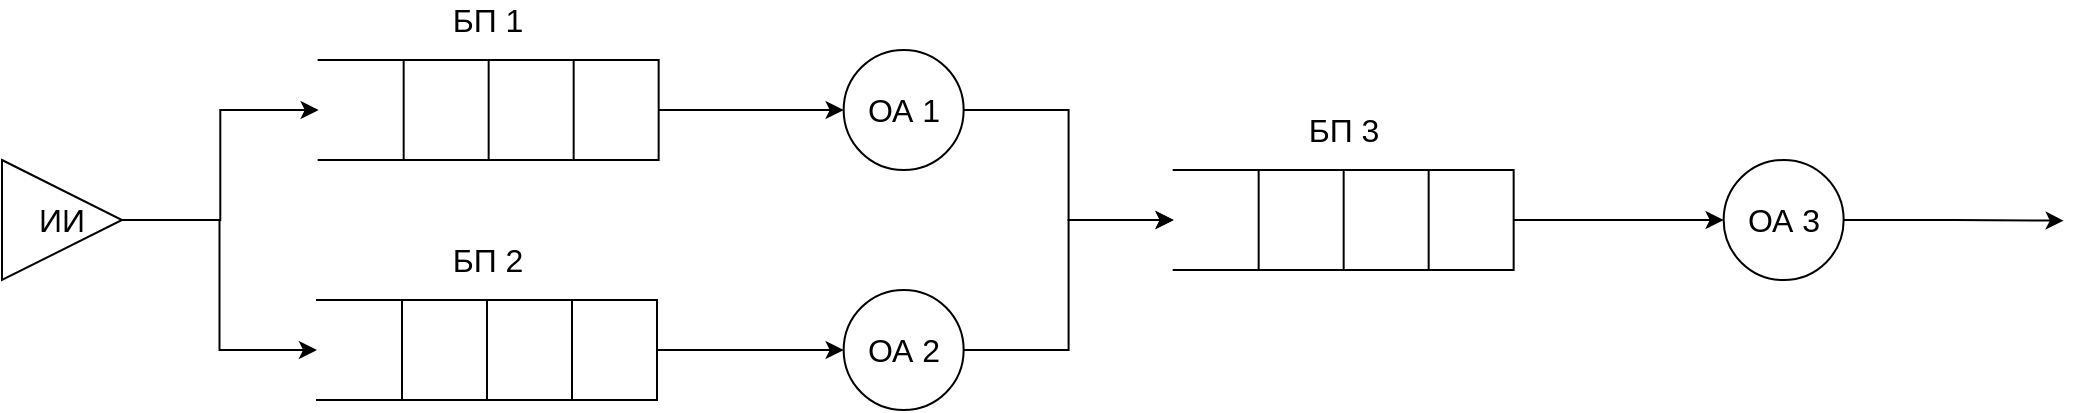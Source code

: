 <mxfile version="13.9.9" type="device"><diagram id="8PC1xuWAcHxXnuUrCFI7" name="Страница 1"><mxGraphModel dx="1303" dy="828" grid="1" gridSize="10" guides="1" tooltips="1" connect="1" arrows="1" fold="1" page="1" pageScale="1" pageWidth="1169" pageHeight="827" math="0" shadow="0"><root><mxCell id="0"/><mxCell id="1" parent="0"/><mxCell id="Jeb2mC2mxHh_x0cdhA1d-11" style="edgeStyle=orthogonalEdgeStyle;rounded=0;orthogonalLoop=1;jettySize=auto;html=1;exitX=1;exitY=0.5;exitDx=0;exitDy=0;entryX=0.5;entryY=0;entryDx=0;entryDy=0;" edge="1" parent="1" source="HBOt34XthYtTYKCNFwvY-1" target="Jeb2mC2mxHh_x0cdhA1d-1"><mxGeometry relative="1" as="geometry"/></mxCell><mxCell id="Jeb2mC2mxHh_x0cdhA1d-12" style="edgeStyle=orthogonalEdgeStyle;rounded=0;orthogonalLoop=1;jettySize=auto;html=1;exitX=1;exitY=0.5;exitDx=0;exitDy=0;entryX=0.5;entryY=0;entryDx=0;entryDy=0;" edge="1" parent="1" source="HBOt34XthYtTYKCNFwvY-1" target="Jeb2mC2mxHh_x0cdhA1d-6"><mxGeometry relative="1" as="geometry"/></mxCell><mxCell id="HBOt34XthYtTYKCNFwvY-1" value="ИИ" style="triangle;whiteSpace=wrap;html=1;fontSize=16;" parent="1" vertex="1"><mxGeometry x="50" y="225" width="60" height="60" as="geometry"/></mxCell><mxCell id="HBOt34XthYtTYKCNFwvY-21" style="edgeStyle=orthogonalEdgeStyle;rounded=0;orthogonalLoop=1;jettySize=auto;html=1;entryX=0;entryY=0.5;entryDx=0;entryDy=0;fontSize=16;exitX=0.5;exitY=1;exitDx=0;exitDy=0;" parent="1" source="Jeb2mC2mxHh_x0cdhA1d-1" target="HBOt34XthYtTYKCNFwvY-5" edge="1"><mxGeometry relative="1" as="geometry"><mxPoint x="390.83" y="230" as="sourcePoint"/></mxGeometry></mxCell><mxCell id="HBOt34XthYtTYKCNFwvY-22" style="edgeStyle=orthogonalEdgeStyle;rounded=0;orthogonalLoop=1;jettySize=auto;html=1;entryX=0;entryY=0.5;entryDx=0;entryDy=0;fontSize=16;exitX=0.5;exitY=1;exitDx=0;exitDy=0;" parent="1" source="Jeb2mC2mxHh_x0cdhA1d-6" target="HBOt34XthYtTYKCNFwvY-6" edge="1"><mxGeometry relative="1" as="geometry"><mxPoint x="400.83" y="350" as="sourcePoint"/></mxGeometry></mxCell><mxCell id="HBOt34XthYtTYKCNFwvY-24" style="edgeStyle=orthogonalEdgeStyle;rounded=0;orthogonalLoop=1;jettySize=auto;html=1;exitX=1;exitY=0.5;exitDx=0;exitDy=0;entryX=0.5;entryY=0;entryDx=0;entryDy=0;fontSize=16;" parent="1" source="HBOt34XthYtTYKCNFwvY-5" target="HBOt34XthYtTYKCNFwvY-8" edge="1"><mxGeometry relative="1" as="geometry"/></mxCell><mxCell id="HBOt34XthYtTYKCNFwvY-5" value="ОА 1" style="ellipse;whiteSpace=wrap;html=1;aspect=fixed;fontSize=16;" parent="1" vertex="1"><mxGeometry x="470.83" y="170" width="60" height="60" as="geometry"/></mxCell><mxCell id="HBOt34XthYtTYKCNFwvY-26" style="edgeStyle=orthogonalEdgeStyle;rounded=0;orthogonalLoop=1;jettySize=auto;html=1;exitX=1;exitY=0.5;exitDx=0;exitDy=0;entryX=0.5;entryY=0;entryDx=0;entryDy=0;fontSize=16;" parent="1" source="HBOt34XthYtTYKCNFwvY-6" target="HBOt34XthYtTYKCNFwvY-8" edge="1"><mxGeometry relative="1" as="geometry"/></mxCell><mxCell id="HBOt34XthYtTYKCNFwvY-6" value="ОА 2" style="ellipse;whiteSpace=wrap;html=1;aspect=fixed;fontSize=16;" parent="1" vertex="1"><mxGeometry x="470.83" y="290" width="60" height="60" as="geometry"/></mxCell><mxCell id="HBOt34XthYtTYKCNFwvY-28" style="edgeStyle=orthogonalEdgeStyle;rounded=0;orthogonalLoop=1;jettySize=auto;html=1;exitX=0.5;exitY=1;exitDx=0;exitDy=0;entryX=0;entryY=0.5;entryDx=0;entryDy=0;fontSize=16;" parent="1" source="HBOt34XthYtTYKCNFwvY-8" target="HBOt34XthYtTYKCNFwvY-17" edge="1"><mxGeometry relative="1" as="geometry"/></mxCell><mxCell id="HBOt34XthYtTYKCNFwvY-8" value="" style="shape=partialRectangle;whiteSpace=wrap;html=1;bottom=1;right=1;left=1;top=0;fillColor=none;routingCenterX=-0.5;rotation=-90;" parent="1" vertex="1"><mxGeometry x="695.83" y="170" width="50" height="170" as="geometry"/></mxCell><mxCell id="HBOt34XthYtTYKCNFwvY-10" value="" style="endArrow=none;html=1;exitX=0;exitY=0.75;exitDx=0;exitDy=0;entryX=1;entryY=0.75;entryDx=0;entryDy=0;" parent="1" source="HBOt34XthYtTYKCNFwvY-8" target="HBOt34XthYtTYKCNFwvY-8" edge="1"><mxGeometry width="50" height="50" relative="1" as="geometry"><mxPoint x="730.83" y="265" as="sourcePoint"/><mxPoint x="780.83" y="215" as="targetPoint"/></mxGeometry></mxCell><mxCell id="HBOt34XthYtTYKCNFwvY-11" value="" style="endArrow=none;html=1;exitX=0;exitY=0.5;exitDx=0;exitDy=0;entryX=1;entryY=0.5;entryDx=0;entryDy=0;" parent="1" source="HBOt34XthYtTYKCNFwvY-8" target="HBOt34XthYtTYKCNFwvY-8" edge="1"><mxGeometry width="50" height="50" relative="1" as="geometry"><mxPoint x="695.83" y="345" as="sourcePoint"/><mxPoint x="695.83" y="295" as="targetPoint"/></mxGeometry></mxCell><mxCell id="HBOt34XthYtTYKCNFwvY-12" value="" style="endArrow=none;html=1;exitX=0;exitY=0.25;exitDx=0;exitDy=0;entryX=1;entryY=0.25;entryDx=0;entryDy=0;" parent="1" source="HBOt34XthYtTYKCNFwvY-8" target="HBOt34XthYtTYKCNFwvY-8" edge="1"><mxGeometry width="50" height="50" relative="1" as="geometry"><mxPoint x="650.83" y="345" as="sourcePoint"/><mxPoint x="650.83" y="295" as="targetPoint"/></mxGeometry></mxCell><mxCell id="HBOt34XthYtTYKCNFwvY-33" style="edgeStyle=orthogonalEdgeStyle;rounded=0;orthogonalLoop=1;jettySize=auto;html=1;exitX=1;exitY=0.5;exitDx=0;exitDy=0;endArrow=classic;endFill=1;fontSize=16;" parent="1" source="HBOt34XthYtTYKCNFwvY-17" edge="1"><mxGeometry relative="1" as="geometry"><mxPoint x="1080.83" y="255.333" as="targetPoint"/></mxGeometry></mxCell><mxCell id="HBOt34XthYtTYKCNFwvY-17" value="ОА 3" style="ellipse;whiteSpace=wrap;html=1;aspect=fixed;fontSize=16;" parent="1" vertex="1"><mxGeometry x="910.83" y="225" width="60" height="60" as="geometry"/></mxCell><mxCell id="HBOt34XthYtTYKCNFwvY-19" value="БП 3" style="text;html=1;strokeColor=none;fillColor=none;align=center;verticalAlign=middle;whiteSpace=wrap;rounded=0;fontSize=16;" parent="1" vertex="1"><mxGeometry x="700.83" y="200" width="40" height="20" as="geometry"/></mxCell><mxCell id="Jeb2mC2mxHh_x0cdhA1d-1" value="" style="shape=partialRectangle;whiteSpace=wrap;html=1;bottom=1;right=1;left=1;top=0;fillColor=none;routingCenterX=-0.5;rotation=-90;" vertex="1" parent="1"><mxGeometry x="268.33" y="115" width="50" height="170" as="geometry"/></mxCell><mxCell id="Jeb2mC2mxHh_x0cdhA1d-2" value="" style="endArrow=none;html=1;exitX=0;exitY=0.75;exitDx=0;exitDy=0;entryX=1;entryY=0.75;entryDx=0;entryDy=0;" edge="1" parent="1" source="Jeb2mC2mxHh_x0cdhA1d-1" target="Jeb2mC2mxHh_x0cdhA1d-1"><mxGeometry width="50" height="50" relative="1" as="geometry"><mxPoint x="303.33" y="210" as="sourcePoint"/><mxPoint x="353.33" y="160" as="targetPoint"/></mxGeometry></mxCell><mxCell id="Jeb2mC2mxHh_x0cdhA1d-3" value="" style="endArrow=none;html=1;exitX=0;exitY=0.5;exitDx=0;exitDy=0;entryX=1;entryY=0.5;entryDx=0;entryDy=0;" edge="1" parent="1" source="Jeb2mC2mxHh_x0cdhA1d-1" target="Jeb2mC2mxHh_x0cdhA1d-1"><mxGeometry width="50" height="50" relative="1" as="geometry"><mxPoint x="268.33" y="290" as="sourcePoint"/><mxPoint x="268.33" y="240" as="targetPoint"/></mxGeometry></mxCell><mxCell id="Jeb2mC2mxHh_x0cdhA1d-4" value="" style="endArrow=none;html=1;exitX=0;exitY=0.25;exitDx=0;exitDy=0;entryX=1;entryY=0.25;entryDx=0;entryDy=0;" edge="1" parent="1" source="Jeb2mC2mxHh_x0cdhA1d-1" target="Jeb2mC2mxHh_x0cdhA1d-1"><mxGeometry width="50" height="50" relative="1" as="geometry"><mxPoint x="223.33" y="290" as="sourcePoint"/><mxPoint x="223.33" y="240" as="targetPoint"/></mxGeometry></mxCell><mxCell id="Jeb2mC2mxHh_x0cdhA1d-5" value="БП 1" style="text;html=1;strokeColor=none;fillColor=none;align=center;verticalAlign=middle;whiteSpace=wrap;rounded=0;fontSize=16;" vertex="1" parent="1"><mxGeometry x="273.33" y="145" width="40" height="20" as="geometry"/></mxCell><mxCell id="Jeb2mC2mxHh_x0cdhA1d-6" value="" style="shape=partialRectangle;whiteSpace=wrap;html=1;bottom=1;right=1;left=1;top=0;fillColor=none;routingCenterX=-0.5;rotation=-90;" vertex="1" parent="1"><mxGeometry x="267.5" y="235" width="50" height="170" as="geometry"/></mxCell><mxCell id="Jeb2mC2mxHh_x0cdhA1d-7" value="" style="endArrow=none;html=1;exitX=0;exitY=0.75;exitDx=0;exitDy=0;entryX=1;entryY=0.75;entryDx=0;entryDy=0;" edge="1" parent="1" source="Jeb2mC2mxHh_x0cdhA1d-6" target="Jeb2mC2mxHh_x0cdhA1d-6"><mxGeometry width="50" height="50" relative="1" as="geometry"><mxPoint x="302.5" y="330" as="sourcePoint"/><mxPoint x="352.5" y="280" as="targetPoint"/></mxGeometry></mxCell><mxCell id="Jeb2mC2mxHh_x0cdhA1d-8" value="" style="endArrow=none;html=1;exitX=0;exitY=0.5;exitDx=0;exitDy=0;entryX=1;entryY=0.5;entryDx=0;entryDy=0;" edge="1" parent="1" source="Jeb2mC2mxHh_x0cdhA1d-6" target="Jeb2mC2mxHh_x0cdhA1d-6"><mxGeometry width="50" height="50" relative="1" as="geometry"><mxPoint x="267.5" y="410" as="sourcePoint"/><mxPoint x="267.5" y="360" as="targetPoint"/></mxGeometry></mxCell><mxCell id="Jeb2mC2mxHh_x0cdhA1d-9" value="" style="endArrow=none;html=1;exitX=0;exitY=0.25;exitDx=0;exitDy=0;entryX=1;entryY=0.25;entryDx=0;entryDy=0;" edge="1" parent="1" source="Jeb2mC2mxHh_x0cdhA1d-6" target="Jeb2mC2mxHh_x0cdhA1d-6"><mxGeometry width="50" height="50" relative="1" as="geometry"><mxPoint x="222.5" y="410" as="sourcePoint"/><mxPoint x="222.5" y="360" as="targetPoint"/></mxGeometry></mxCell><mxCell id="Jeb2mC2mxHh_x0cdhA1d-10" value="БП 2" style="text;html=1;strokeColor=none;fillColor=none;align=center;verticalAlign=middle;whiteSpace=wrap;rounded=0;fontSize=16;" vertex="1" parent="1"><mxGeometry x="272.5" y="265" width="40" height="20" as="geometry"/></mxCell></root></mxGraphModel></diagram></mxfile>